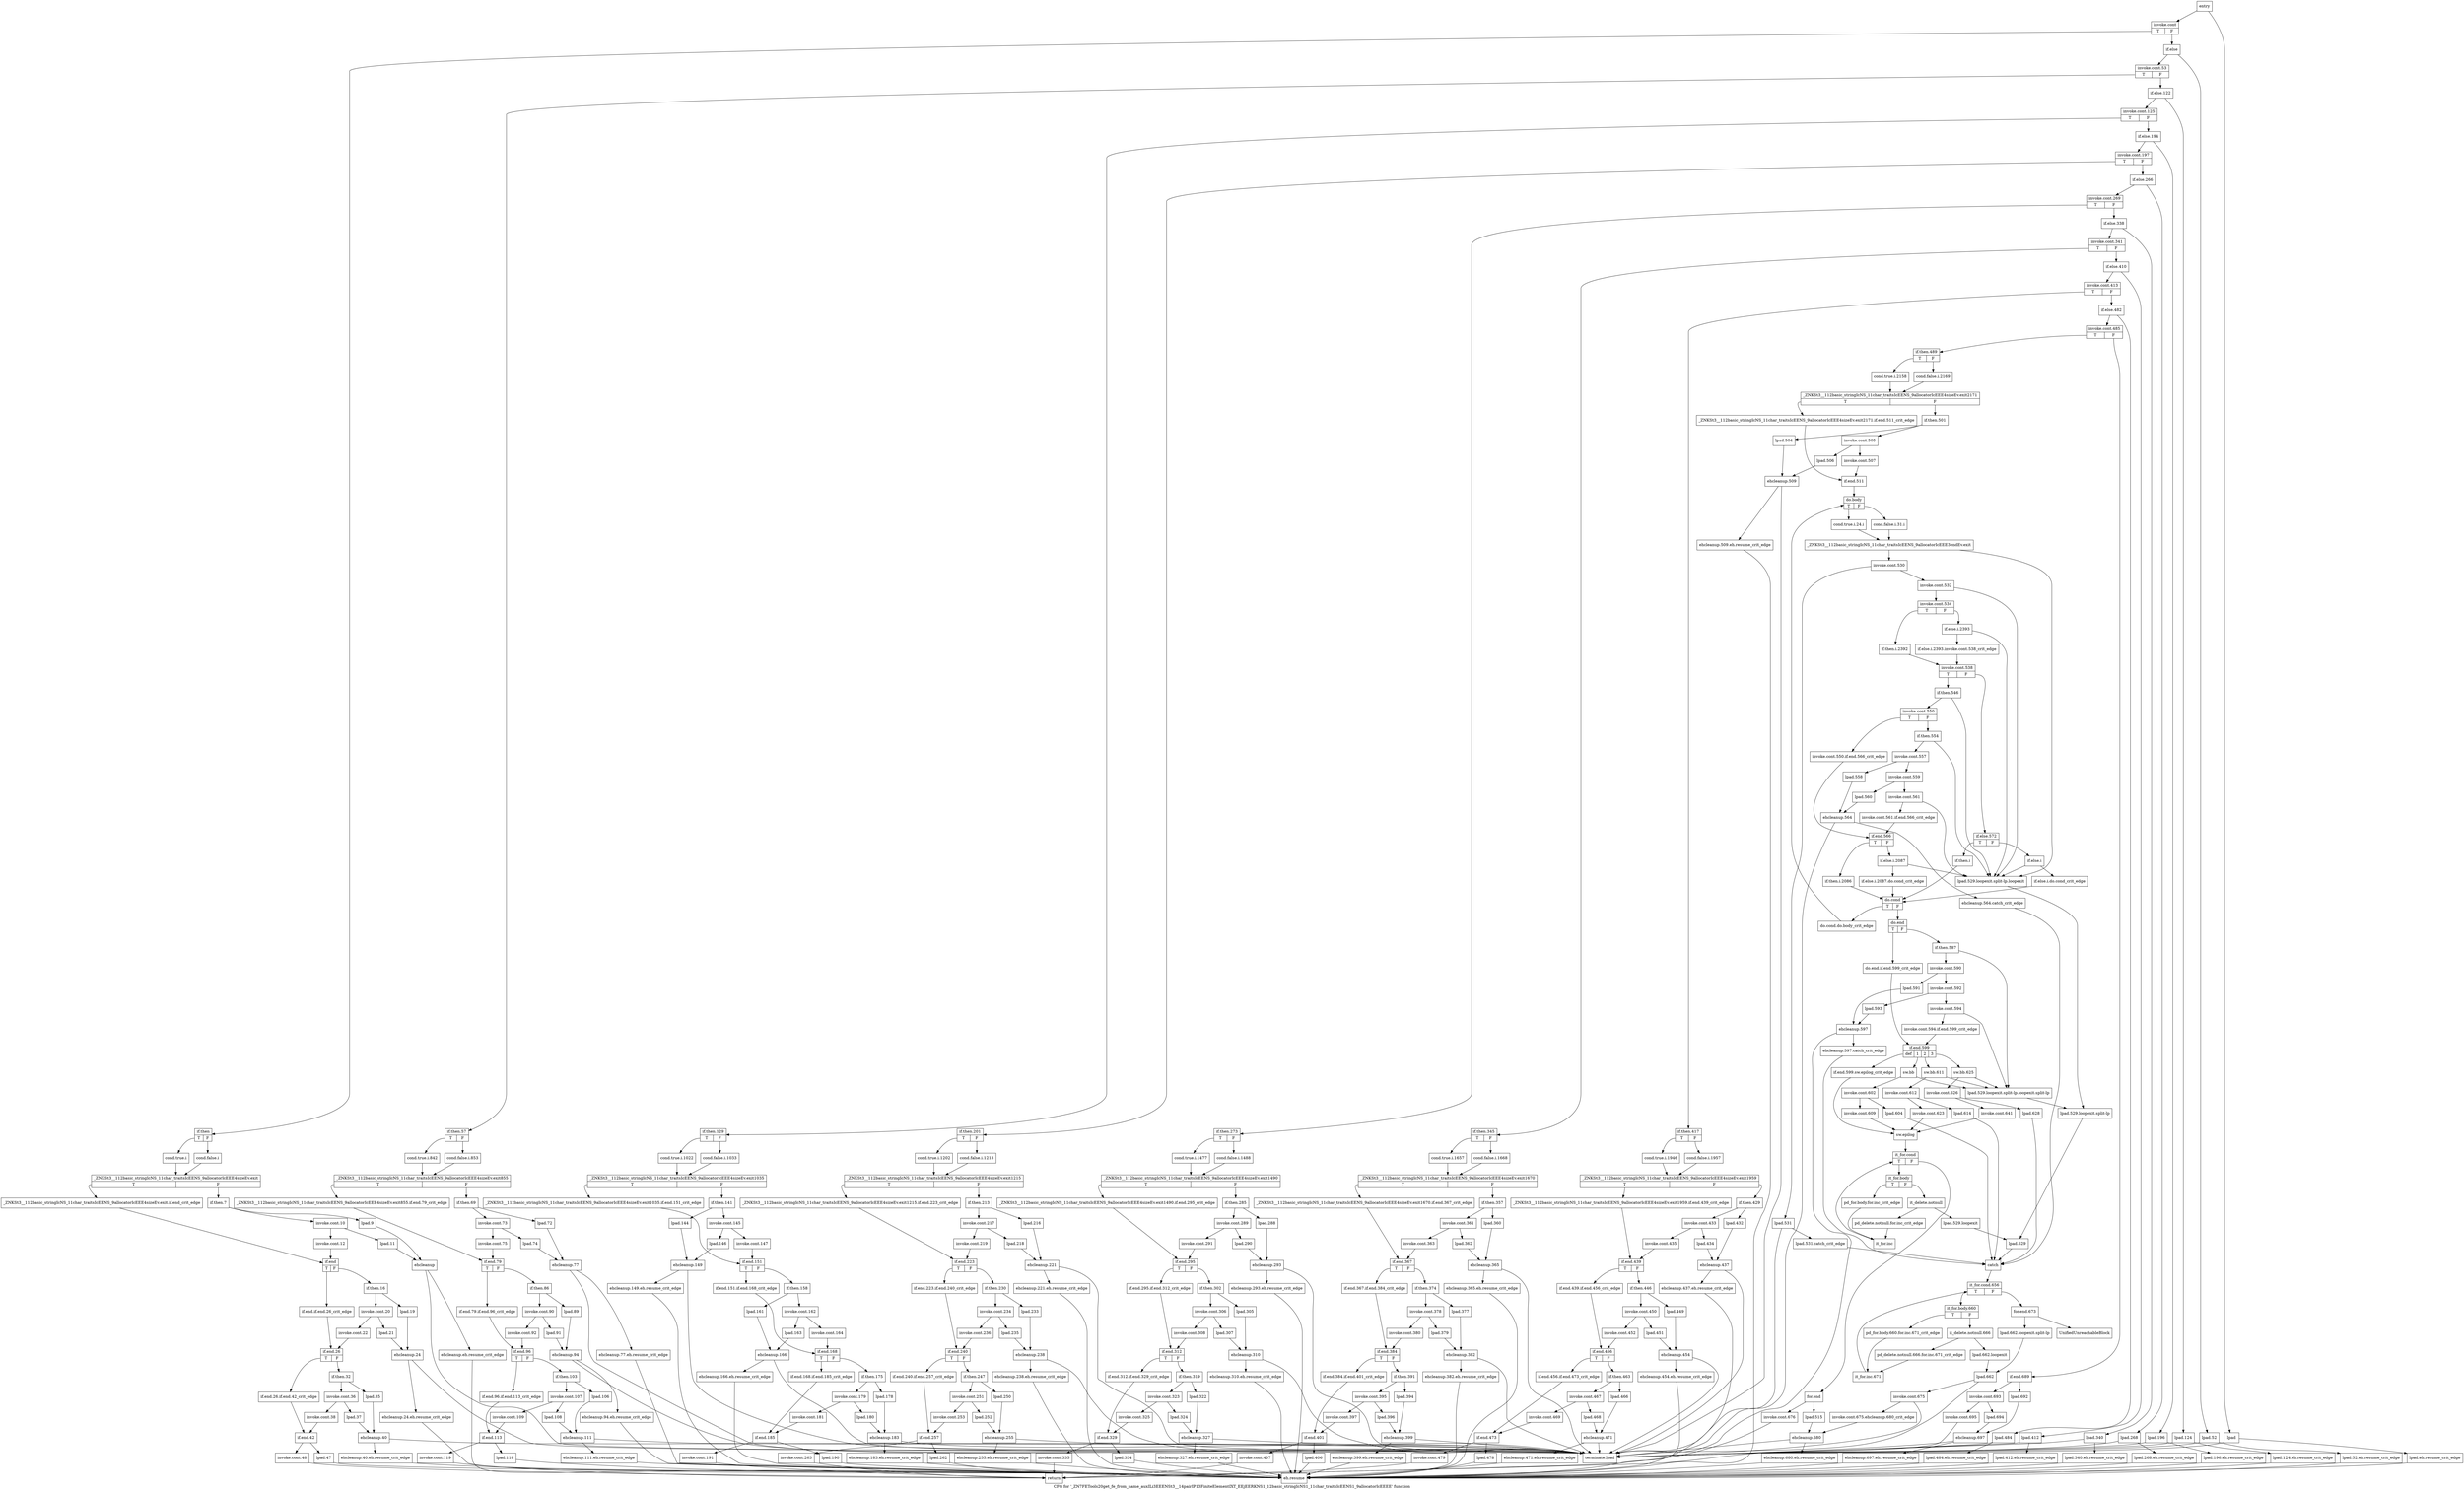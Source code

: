 digraph "CFG for '_ZN7FETools20get_fe_from_name_auxILi3EEENSt3__14pairIP13FiniteElementIXT_EEjEERKNS1_12basic_stringIcNS1_11char_traitsIcEENS1_9allocatorIcEEEE' function" {
	label="CFG for '_ZN7FETools20get_fe_from_name_auxILi3EEENSt3__14pairIP13FiniteElementIXT_EEjEERKNS1_12basic_stringIcNS1_11char_traitsIcEENS1_9allocatorIcEEEE' function";

	Node0x53047b0 [shape=record,label="{entry}"];
	Node0x53047b0 -> Node0x5304800;
	Node0x53047b0 -> Node0x530fc20;
	Node0x5304800 [shape=record,label="{invoke.cont|{<s0>T|<s1>F}}"];
	Node0x5304800:s0 -> Node0x5304850;
	Node0x5304800:s1 -> Node0x5310490;
	Node0x5304850 [shape=record,label="{if.then|{<s0>T|<s1>F}}"];
	Node0x5304850:s0 -> Node0x53048a0;
	Node0x5304850:s1 -> Node0x53048f0;
	Node0x53048a0 [shape=record,label="{cond.true.i}"];
	Node0x53048a0 -> Node0x5304940;
	Node0x53048f0 [shape=record,label="{cond.false.i}"];
	Node0x53048f0 -> Node0x5304940;
	Node0x5304940 [shape=record,label="{_ZNKSt3__112basic_stringIcNS_11char_traitsIcEENS_9allocatorIcEEE4sizeEv.exit|{<s0>T|<s1>F}}"];
	Node0x5304940:s0 -> Node0x530fae0;
	Node0x5304940:s1 -> Node0x530fb30;
	Node0x530fae0 [shape=record,label="{_ZNKSt3__112basic_stringIcNS_11char_traitsIcEENS_9allocatorIcEEE4sizeEv.exit.if.end_crit_edge}"];
	Node0x530fae0 -> Node0x530fe00;
	Node0x530fb30 [shape=record,label="{if.then.7}"];
	Node0x530fb30 -> Node0x530fb80;
	Node0x530fb30 -> Node0x530fcc0;
	Node0x530fb80 [shape=record,label="{invoke.cont.10}"];
	Node0x530fb80 -> Node0x530fbd0;
	Node0x530fb80 -> Node0x530fd10;
	Node0x530fbd0 [shape=record,label="{invoke.cont.12}"];
	Node0x530fbd0 -> Node0x530fe00;
	Node0x530fc20 [shape=record,label="{lpad}"];
	Node0x530fc20 -> Node0x530fc70;
	Node0x530fc20 -> Node0x5316e30;
	Node0x530fc70 [shape=record,label="{lpad.eh.resume_crit_edge}"];
	Node0x530fc70 -> Node0x5316de0;
	Node0x530fcc0 [shape=record,label="{lpad.9}"];
	Node0x530fcc0 -> Node0x530fd60;
	Node0x530fd10 [shape=record,label="{lpad.11}"];
	Node0x530fd10 -> Node0x530fd60;
	Node0x530fd60 [shape=record,label="{ehcleanup}"];
	Node0x530fd60 -> Node0x530fdb0;
	Node0x530fd60 -> Node0x5316e30;
	Node0x530fdb0 [shape=record,label="{ehcleanup.eh.resume_crit_edge}"];
	Node0x530fdb0 -> Node0x5316de0;
	Node0x530fe00 [shape=record,label="{if.end|{<s0>T|<s1>F}}"];
	Node0x530fe00:s0 -> Node0x530fe50;
	Node0x530fe00:s1 -> Node0x530fea0;
	Node0x530fe50 [shape=record,label="{if.end.if.end.26_crit_edge}"];
	Node0x530fe50 -> Node0x53100d0;
	Node0x530fea0 [shape=record,label="{if.then.16}"];
	Node0x530fea0 -> Node0x530fef0;
	Node0x530fea0 -> Node0x530ff90;
	Node0x530fef0 [shape=record,label="{invoke.cont.20}"];
	Node0x530fef0 -> Node0x530ff40;
	Node0x530fef0 -> Node0x530ffe0;
	Node0x530ff40 [shape=record,label="{invoke.cont.22}"];
	Node0x530ff40 -> Node0x53100d0;
	Node0x530ff90 [shape=record,label="{lpad.19}"];
	Node0x530ff90 -> Node0x5310030;
	Node0x530ffe0 [shape=record,label="{lpad.21}"];
	Node0x530ffe0 -> Node0x5310030;
	Node0x5310030 [shape=record,label="{ehcleanup.24}"];
	Node0x5310030 -> Node0x5310080;
	Node0x5310030 -> Node0x5316e30;
	Node0x5310080 [shape=record,label="{ehcleanup.24.eh.resume_crit_edge}"];
	Node0x5310080 -> Node0x5316de0;
	Node0x53100d0 [shape=record,label="{if.end.26|{<s0>T|<s1>F}}"];
	Node0x53100d0:s0 -> Node0x5310120;
	Node0x53100d0:s1 -> Node0x5310170;
	Node0x5310120 [shape=record,label="{if.end.26.if.end.42_crit_edge}"];
	Node0x5310120 -> Node0x53103a0;
	Node0x5310170 [shape=record,label="{if.then.32}"];
	Node0x5310170 -> Node0x53101c0;
	Node0x5310170 -> Node0x5310260;
	Node0x53101c0 [shape=record,label="{invoke.cont.36}"];
	Node0x53101c0 -> Node0x5310210;
	Node0x53101c0 -> Node0x53102b0;
	Node0x5310210 [shape=record,label="{invoke.cont.38}"];
	Node0x5310210 -> Node0x53103a0;
	Node0x5310260 [shape=record,label="{lpad.35}"];
	Node0x5310260 -> Node0x5310300;
	Node0x53102b0 [shape=record,label="{lpad.37}"];
	Node0x53102b0 -> Node0x5310300;
	Node0x5310300 [shape=record,label="{ehcleanup.40}"];
	Node0x5310300 -> Node0x5310350;
	Node0x5310300 -> Node0x5316e30;
	Node0x5310350 [shape=record,label="{ehcleanup.40.eh.resume_crit_edge}"];
	Node0x5310350 -> Node0x5316de0;
	Node0x53103a0 [shape=record,label="{if.end.42}"];
	Node0x53103a0 -> Node0x53103f0;
	Node0x53103a0 -> Node0x5310440;
	Node0x53103f0 [shape=record,label="{invoke.cont.48}"];
	Node0x53103f0 -> Node0x5316d90;
	Node0x5310440 [shape=record,label="{lpad.47}"];
	Node0x5310440 -> Node0x5316de0;
	Node0x5310490 [shape=record,label="{if.else}"];
	Node0x5310490 -> Node0x53104e0;
	Node0x5310490 -> Node0x53107b0;
	Node0x53104e0 [shape=record,label="{invoke.cont.53|{<s0>T|<s1>F}}"];
	Node0x53104e0:s0 -> Node0x5310530;
	Node0x53104e0:s1 -> Node0x5311020;
	Node0x5310530 [shape=record,label="{if.then.57|{<s0>T|<s1>F}}"];
	Node0x5310530:s0 -> Node0x5310580;
	Node0x5310530:s1 -> Node0x53105d0;
	Node0x5310580 [shape=record,label="{cond.true.i.842}"];
	Node0x5310580 -> Node0x5310620;
	Node0x53105d0 [shape=record,label="{cond.false.i.853}"];
	Node0x53105d0 -> Node0x5310620;
	Node0x5310620 [shape=record,label="{_ZNKSt3__112basic_stringIcNS_11char_traitsIcEENS_9allocatorIcEEE4sizeEv.exit855|{<s0>T|<s1>F}}"];
	Node0x5310620:s0 -> Node0x5310670;
	Node0x5310620:s1 -> Node0x53106c0;
	Node0x5310670 [shape=record,label="{_ZNKSt3__112basic_stringIcNS_11char_traitsIcEENS_9allocatorIcEEE4sizeEv.exit855.if.end.79_crit_edge}"];
	Node0x5310670 -> Node0x5310990;
	Node0x53106c0 [shape=record,label="{if.then.69}"];
	Node0x53106c0 -> Node0x5310710;
	Node0x53106c0 -> Node0x5310850;
	Node0x5310710 [shape=record,label="{invoke.cont.73}"];
	Node0x5310710 -> Node0x5310760;
	Node0x5310710 -> Node0x53108a0;
	Node0x5310760 [shape=record,label="{invoke.cont.75}"];
	Node0x5310760 -> Node0x5310990;
	Node0x53107b0 [shape=record,label="{lpad.52}"];
	Node0x53107b0 -> Node0x5310800;
	Node0x53107b0 -> Node0x5316e30;
	Node0x5310800 [shape=record,label="{lpad.52.eh.resume_crit_edge}"];
	Node0x5310800 -> Node0x5316de0;
	Node0x5310850 [shape=record,label="{lpad.72}"];
	Node0x5310850 -> Node0x53108f0;
	Node0x53108a0 [shape=record,label="{lpad.74}"];
	Node0x53108a0 -> Node0x53108f0;
	Node0x53108f0 [shape=record,label="{ehcleanup.77}"];
	Node0x53108f0 -> Node0x5310940;
	Node0x53108f0 -> Node0x5316e30;
	Node0x5310940 [shape=record,label="{ehcleanup.77.eh.resume_crit_edge}"];
	Node0x5310940 -> Node0x5316de0;
	Node0x5310990 [shape=record,label="{if.end.79|{<s0>T|<s1>F}}"];
	Node0x5310990:s0 -> Node0x53109e0;
	Node0x5310990:s1 -> Node0x5310a30;
	Node0x53109e0 [shape=record,label="{if.end.79.if.end.96_crit_edge}"];
	Node0x53109e0 -> Node0x5310c60;
	Node0x5310a30 [shape=record,label="{if.then.86}"];
	Node0x5310a30 -> Node0x5310a80;
	Node0x5310a30 -> Node0x5310b20;
	Node0x5310a80 [shape=record,label="{invoke.cont.90}"];
	Node0x5310a80 -> Node0x5310ad0;
	Node0x5310a80 -> Node0x5310b70;
	Node0x5310ad0 [shape=record,label="{invoke.cont.92}"];
	Node0x5310ad0 -> Node0x5310c60;
	Node0x5310b20 [shape=record,label="{lpad.89}"];
	Node0x5310b20 -> Node0x5310bc0;
	Node0x5310b70 [shape=record,label="{lpad.91}"];
	Node0x5310b70 -> Node0x5310bc0;
	Node0x5310bc0 [shape=record,label="{ehcleanup.94}"];
	Node0x5310bc0 -> Node0x5310c10;
	Node0x5310bc0 -> Node0x5316e30;
	Node0x5310c10 [shape=record,label="{ehcleanup.94.eh.resume_crit_edge}"];
	Node0x5310c10 -> Node0x5316de0;
	Node0x5310c60 [shape=record,label="{if.end.96|{<s0>T|<s1>F}}"];
	Node0x5310c60:s0 -> Node0x5310cb0;
	Node0x5310c60:s1 -> Node0x5310d00;
	Node0x5310cb0 [shape=record,label="{if.end.96.if.end.113_crit_edge}"];
	Node0x5310cb0 -> Node0x5310f30;
	Node0x5310d00 [shape=record,label="{if.then.103}"];
	Node0x5310d00 -> Node0x5310d50;
	Node0x5310d00 -> Node0x5310df0;
	Node0x5310d50 [shape=record,label="{invoke.cont.107}"];
	Node0x5310d50 -> Node0x5310da0;
	Node0x5310d50 -> Node0x5310e40;
	Node0x5310da0 [shape=record,label="{invoke.cont.109}"];
	Node0x5310da0 -> Node0x5310f30;
	Node0x5310df0 [shape=record,label="{lpad.106}"];
	Node0x5310df0 -> Node0x5310e90;
	Node0x5310e40 [shape=record,label="{lpad.108}"];
	Node0x5310e40 -> Node0x5310e90;
	Node0x5310e90 [shape=record,label="{ehcleanup.111}"];
	Node0x5310e90 -> Node0x5310ee0;
	Node0x5310e90 -> Node0x5316e30;
	Node0x5310ee0 [shape=record,label="{ehcleanup.111.eh.resume_crit_edge}"];
	Node0x5310ee0 -> Node0x5316de0;
	Node0x5310f30 [shape=record,label="{if.end.113}"];
	Node0x5310f30 -> Node0x5310f80;
	Node0x5310f30 -> Node0x5310fd0;
	Node0x5310f80 [shape=record,label="{invoke.cont.119}"];
	Node0x5310f80 -> Node0x5316d90;
	Node0x5310fd0 [shape=record,label="{lpad.118}"];
	Node0x5310fd0 -> Node0x5316de0;
	Node0x5311020 [shape=record,label="{if.else.122}"];
	Node0x5311020 -> Node0x5311070;
	Node0x5311020 -> Node0x5311340;
	Node0x5311070 [shape=record,label="{invoke.cont.125|{<s0>T|<s1>F}}"];
	Node0x5311070:s0 -> Node0x53110c0;
	Node0x5311070:s1 -> Node0x5311bb0;
	Node0x53110c0 [shape=record,label="{if.then.129|{<s0>T|<s1>F}}"];
	Node0x53110c0:s0 -> Node0x5311110;
	Node0x53110c0:s1 -> Node0x5311160;
	Node0x5311110 [shape=record,label="{cond.true.i.1022}"];
	Node0x5311110 -> Node0x53111b0;
	Node0x5311160 [shape=record,label="{cond.false.i.1033}"];
	Node0x5311160 -> Node0x53111b0;
	Node0x53111b0 [shape=record,label="{_ZNKSt3__112basic_stringIcNS_11char_traitsIcEENS_9allocatorIcEEE4sizeEv.exit1035|{<s0>T|<s1>F}}"];
	Node0x53111b0:s0 -> Node0x5311200;
	Node0x53111b0:s1 -> Node0x5311250;
	Node0x5311200 [shape=record,label="{_ZNKSt3__112basic_stringIcNS_11char_traitsIcEENS_9allocatorIcEEE4sizeEv.exit1035.if.end.151_crit_edge}"];
	Node0x5311200 -> Node0x5311520;
	Node0x5311250 [shape=record,label="{if.then.141}"];
	Node0x5311250 -> Node0x53112a0;
	Node0x5311250 -> Node0x53113e0;
	Node0x53112a0 [shape=record,label="{invoke.cont.145}"];
	Node0x53112a0 -> Node0x53112f0;
	Node0x53112a0 -> Node0x5311430;
	Node0x53112f0 [shape=record,label="{invoke.cont.147}"];
	Node0x53112f0 -> Node0x5311520;
	Node0x5311340 [shape=record,label="{lpad.124}"];
	Node0x5311340 -> Node0x5311390;
	Node0x5311340 -> Node0x5316e30;
	Node0x5311390 [shape=record,label="{lpad.124.eh.resume_crit_edge}"];
	Node0x5311390 -> Node0x5316de0;
	Node0x53113e0 [shape=record,label="{lpad.144}"];
	Node0x53113e0 -> Node0x5311480;
	Node0x5311430 [shape=record,label="{lpad.146}"];
	Node0x5311430 -> Node0x5311480;
	Node0x5311480 [shape=record,label="{ehcleanup.149}"];
	Node0x5311480 -> Node0x53114d0;
	Node0x5311480 -> Node0x5316e30;
	Node0x53114d0 [shape=record,label="{ehcleanup.149.eh.resume_crit_edge}"];
	Node0x53114d0 -> Node0x5316de0;
	Node0x5311520 [shape=record,label="{if.end.151|{<s0>T|<s1>F}}"];
	Node0x5311520:s0 -> Node0x5311570;
	Node0x5311520:s1 -> Node0x53115c0;
	Node0x5311570 [shape=record,label="{if.end.151.if.end.168_crit_edge}"];
	Node0x5311570 -> Node0x53117f0;
	Node0x53115c0 [shape=record,label="{if.then.158}"];
	Node0x53115c0 -> Node0x5311610;
	Node0x53115c0 -> Node0x53116b0;
	Node0x5311610 [shape=record,label="{invoke.cont.162}"];
	Node0x5311610 -> Node0x5311660;
	Node0x5311610 -> Node0x5311700;
	Node0x5311660 [shape=record,label="{invoke.cont.164}"];
	Node0x5311660 -> Node0x53117f0;
	Node0x53116b0 [shape=record,label="{lpad.161}"];
	Node0x53116b0 -> Node0x5311750;
	Node0x5311700 [shape=record,label="{lpad.163}"];
	Node0x5311700 -> Node0x5311750;
	Node0x5311750 [shape=record,label="{ehcleanup.166}"];
	Node0x5311750 -> Node0x53117a0;
	Node0x5311750 -> Node0x5316e30;
	Node0x53117a0 [shape=record,label="{ehcleanup.166.eh.resume_crit_edge}"];
	Node0x53117a0 -> Node0x5316de0;
	Node0x53117f0 [shape=record,label="{if.end.168|{<s0>T|<s1>F}}"];
	Node0x53117f0:s0 -> Node0x5311840;
	Node0x53117f0:s1 -> Node0x5311890;
	Node0x5311840 [shape=record,label="{if.end.168.if.end.185_crit_edge}"];
	Node0x5311840 -> Node0x5311ac0;
	Node0x5311890 [shape=record,label="{if.then.175}"];
	Node0x5311890 -> Node0x53118e0;
	Node0x5311890 -> Node0x5311980;
	Node0x53118e0 [shape=record,label="{invoke.cont.179}"];
	Node0x53118e0 -> Node0x5311930;
	Node0x53118e0 -> Node0x53119d0;
	Node0x5311930 [shape=record,label="{invoke.cont.181}"];
	Node0x5311930 -> Node0x5311ac0;
	Node0x5311980 [shape=record,label="{lpad.178}"];
	Node0x5311980 -> Node0x5311a20;
	Node0x53119d0 [shape=record,label="{lpad.180}"];
	Node0x53119d0 -> Node0x5311a20;
	Node0x5311a20 [shape=record,label="{ehcleanup.183}"];
	Node0x5311a20 -> Node0x5311a70;
	Node0x5311a20 -> Node0x5316e30;
	Node0x5311a70 [shape=record,label="{ehcleanup.183.eh.resume_crit_edge}"];
	Node0x5311a70 -> Node0x5316de0;
	Node0x5311ac0 [shape=record,label="{if.end.185}"];
	Node0x5311ac0 -> Node0x5311b10;
	Node0x5311ac0 -> Node0x5311b60;
	Node0x5311b10 [shape=record,label="{invoke.cont.191}"];
	Node0x5311b10 -> Node0x5316d90;
	Node0x5311b60 [shape=record,label="{lpad.190}"];
	Node0x5311b60 -> Node0x5316de0;
	Node0x5311bb0 [shape=record,label="{if.else.194}"];
	Node0x5311bb0 -> Node0x5311c00;
	Node0x5311bb0 -> Node0x5311ed0;
	Node0x5311c00 [shape=record,label="{invoke.cont.197|{<s0>T|<s1>F}}"];
	Node0x5311c00:s0 -> Node0x5311c50;
	Node0x5311c00:s1 -> Node0x5312740;
	Node0x5311c50 [shape=record,label="{if.then.201|{<s0>T|<s1>F}}"];
	Node0x5311c50:s0 -> Node0x5311ca0;
	Node0x5311c50:s1 -> Node0x5311cf0;
	Node0x5311ca0 [shape=record,label="{cond.true.i.1202}"];
	Node0x5311ca0 -> Node0x5311d40;
	Node0x5311cf0 [shape=record,label="{cond.false.i.1213}"];
	Node0x5311cf0 -> Node0x5311d40;
	Node0x5311d40 [shape=record,label="{_ZNKSt3__112basic_stringIcNS_11char_traitsIcEENS_9allocatorIcEEE4sizeEv.exit1215|{<s0>T|<s1>F}}"];
	Node0x5311d40:s0 -> Node0x5311d90;
	Node0x5311d40:s1 -> Node0x5311de0;
	Node0x5311d90 [shape=record,label="{_ZNKSt3__112basic_stringIcNS_11char_traitsIcEENS_9allocatorIcEEE4sizeEv.exit1215.if.end.223_crit_edge}"];
	Node0x5311d90 -> Node0x53120b0;
	Node0x5311de0 [shape=record,label="{if.then.213}"];
	Node0x5311de0 -> Node0x5311e30;
	Node0x5311de0 -> Node0x5311f70;
	Node0x5311e30 [shape=record,label="{invoke.cont.217}"];
	Node0x5311e30 -> Node0x5311e80;
	Node0x5311e30 -> Node0x5311fc0;
	Node0x5311e80 [shape=record,label="{invoke.cont.219}"];
	Node0x5311e80 -> Node0x53120b0;
	Node0x5311ed0 [shape=record,label="{lpad.196}"];
	Node0x5311ed0 -> Node0x5311f20;
	Node0x5311ed0 -> Node0x5316e30;
	Node0x5311f20 [shape=record,label="{lpad.196.eh.resume_crit_edge}"];
	Node0x5311f20 -> Node0x5316de0;
	Node0x5311f70 [shape=record,label="{lpad.216}"];
	Node0x5311f70 -> Node0x5312010;
	Node0x5311fc0 [shape=record,label="{lpad.218}"];
	Node0x5311fc0 -> Node0x5312010;
	Node0x5312010 [shape=record,label="{ehcleanup.221}"];
	Node0x5312010 -> Node0x5312060;
	Node0x5312010 -> Node0x5316e30;
	Node0x5312060 [shape=record,label="{ehcleanup.221.eh.resume_crit_edge}"];
	Node0x5312060 -> Node0x5316de0;
	Node0x53120b0 [shape=record,label="{if.end.223|{<s0>T|<s1>F}}"];
	Node0x53120b0:s0 -> Node0x5312100;
	Node0x53120b0:s1 -> Node0x5312150;
	Node0x5312100 [shape=record,label="{if.end.223.if.end.240_crit_edge}"];
	Node0x5312100 -> Node0x5312380;
	Node0x5312150 [shape=record,label="{if.then.230}"];
	Node0x5312150 -> Node0x53121a0;
	Node0x5312150 -> Node0x5312240;
	Node0x53121a0 [shape=record,label="{invoke.cont.234}"];
	Node0x53121a0 -> Node0x53121f0;
	Node0x53121a0 -> Node0x5312290;
	Node0x53121f0 [shape=record,label="{invoke.cont.236}"];
	Node0x53121f0 -> Node0x5312380;
	Node0x5312240 [shape=record,label="{lpad.233}"];
	Node0x5312240 -> Node0x53122e0;
	Node0x5312290 [shape=record,label="{lpad.235}"];
	Node0x5312290 -> Node0x53122e0;
	Node0x53122e0 [shape=record,label="{ehcleanup.238}"];
	Node0x53122e0 -> Node0x5312330;
	Node0x53122e0 -> Node0x5316e30;
	Node0x5312330 [shape=record,label="{ehcleanup.238.eh.resume_crit_edge}"];
	Node0x5312330 -> Node0x5316de0;
	Node0x5312380 [shape=record,label="{if.end.240|{<s0>T|<s1>F}}"];
	Node0x5312380:s0 -> Node0x53123d0;
	Node0x5312380:s1 -> Node0x5312420;
	Node0x53123d0 [shape=record,label="{if.end.240.if.end.257_crit_edge}"];
	Node0x53123d0 -> Node0x5312650;
	Node0x5312420 [shape=record,label="{if.then.247}"];
	Node0x5312420 -> Node0x5312470;
	Node0x5312420 -> Node0x5312510;
	Node0x5312470 [shape=record,label="{invoke.cont.251}"];
	Node0x5312470 -> Node0x53124c0;
	Node0x5312470 -> Node0x5312560;
	Node0x53124c0 [shape=record,label="{invoke.cont.253}"];
	Node0x53124c0 -> Node0x5312650;
	Node0x5312510 [shape=record,label="{lpad.250}"];
	Node0x5312510 -> Node0x53125b0;
	Node0x5312560 [shape=record,label="{lpad.252}"];
	Node0x5312560 -> Node0x53125b0;
	Node0x53125b0 [shape=record,label="{ehcleanup.255}"];
	Node0x53125b0 -> Node0x5312600;
	Node0x53125b0 -> Node0x5316e30;
	Node0x5312600 [shape=record,label="{ehcleanup.255.eh.resume_crit_edge}"];
	Node0x5312600 -> Node0x5316de0;
	Node0x5312650 [shape=record,label="{if.end.257}"];
	Node0x5312650 -> Node0x53126a0;
	Node0x5312650 -> Node0x53126f0;
	Node0x53126a0 [shape=record,label="{invoke.cont.263}"];
	Node0x53126a0 -> Node0x5316d90;
	Node0x53126f0 [shape=record,label="{lpad.262}"];
	Node0x53126f0 -> Node0x5316de0;
	Node0x5312740 [shape=record,label="{if.else.266}"];
	Node0x5312740 -> Node0x5312790;
	Node0x5312740 -> Node0x5312a60;
	Node0x5312790 [shape=record,label="{invoke.cont.269|{<s0>T|<s1>F}}"];
	Node0x5312790:s0 -> Node0x53127e0;
	Node0x5312790:s1 -> Node0x53132d0;
	Node0x53127e0 [shape=record,label="{if.then.273|{<s0>T|<s1>F}}"];
	Node0x53127e0:s0 -> Node0x5312830;
	Node0x53127e0:s1 -> Node0x5312880;
	Node0x5312830 [shape=record,label="{cond.true.i.1477}"];
	Node0x5312830 -> Node0x53128d0;
	Node0x5312880 [shape=record,label="{cond.false.i.1488}"];
	Node0x5312880 -> Node0x53128d0;
	Node0x53128d0 [shape=record,label="{_ZNKSt3__112basic_stringIcNS_11char_traitsIcEENS_9allocatorIcEEE4sizeEv.exit1490|{<s0>T|<s1>F}}"];
	Node0x53128d0:s0 -> Node0x5312920;
	Node0x53128d0:s1 -> Node0x5312970;
	Node0x5312920 [shape=record,label="{_ZNKSt3__112basic_stringIcNS_11char_traitsIcEENS_9allocatorIcEEE4sizeEv.exit1490.if.end.295_crit_edge}"];
	Node0x5312920 -> Node0x5312c40;
	Node0x5312970 [shape=record,label="{if.then.285}"];
	Node0x5312970 -> Node0x53129c0;
	Node0x5312970 -> Node0x5312b00;
	Node0x53129c0 [shape=record,label="{invoke.cont.289}"];
	Node0x53129c0 -> Node0x5312a10;
	Node0x53129c0 -> Node0x5312b50;
	Node0x5312a10 [shape=record,label="{invoke.cont.291}"];
	Node0x5312a10 -> Node0x5312c40;
	Node0x5312a60 [shape=record,label="{lpad.268}"];
	Node0x5312a60 -> Node0x5312ab0;
	Node0x5312a60 -> Node0x5316e30;
	Node0x5312ab0 [shape=record,label="{lpad.268.eh.resume_crit_edge}"];
	Node0x5312ab0 -> Node0x5316de0;
	Node0x5312b00 [shape=record,label="{lpad.288}"];
	Node0x5312b00 -> Node0x5312ba0;
	Node0x5312b50 [shape=record,label="{lpad.290}"];
	Node0x5312b50 -> Node0x5312ba0;
	Node0x5312ba0 [shape=record,label="{ehcleanup.293}"];
	Node0x5312ba0 -> Node0x5312bf0;
	Node0x5312ba0 -> Node0x5316e30;
	Node0x5312bf0 [shape=record,label="{ehcleanup.293.eh.resume_crit_edge}"];
	Node0x5312bf0 -> Node0x5316de0;
	Node0x5312c40 [shape=record,label="{if.end.295|{<s0>T|<s1>F}}"];
	Node0x5312c40:s0 -> Node0x5312c90;
	Node0x5312c40:s1 -> Node0x5312ce0;
	Node0x5312c90 [shape=record,label="{if.end.295.if.end.312_crit_edge}"];
	Node0x5312c90 -> Node0x5312f10;
	Node0x5312ce0 [shape=record,label="{if.then.302}"];
	Node0x5312ce0 -> Node0x5312d30;
	Node0x5312ce0 -> Node0x5312dd0;
	Node0x5312d30 [shape=record,label="{invoke.cont.306}"];
	Node0x5312d30 -> Node0x5312d80;
	Node0x5312d30 -> Node0x5312e20;
	Node0x5312d80 [shape=record,label="{invoke.cont.308}"];
	Node0x5312d80 -> Node0x5312f10;
	Node0x5312dd0 [shape=record,label="{lpad.305}"];
	Node0x5312dd0 -> Node0x5312e70;
	Node0x5312e20 [shape=record,label="{lpad.307}"];
	Node0x5312e20 -> Node0x5312e70;
	Node0x5312e70 [shape=record,label="{ehcleanup.310}"];
	Node0x5312e70 -> Node0x5312ec0;
	Node0x5312e70 -> Node0x5316e30;
	Node0x5312ec0 [shape=record,label="{ehcleanup.310.eh.resume_crit_edge}"];
	Node0x5312ec0 -> Node0x5316de0;
	Node0x5312f10 [shape=record,label="{if.end.312|{<s0>T|<s1>F}}"];
	Node0x5312f10:s0 -> Node0x5312f60;
	Node0x5312f10:s1 -> Node0x5312fb0;
	Node0x5312f60 [shape=record,label="{if.end.312.if.end.329_crit_edge}"];
	Node0x5312f60 -> Node0x53131e0;
	Node0x5312fb0 [shape=record,label="{if.then.319}"];
	Node0x5312fb0 -> Node0x5313000;
	Node0x5312fb0 -> Node0x53130a0;
	Node0x5313000 [shape=record,label="{invoke.cont.323}"];
	Node0x5313000 -> Node0x5313050;
	Node0x5313000 -> Node0x53130f0;
	Node0x5313050 [shape=record,label="{invoke.cont.325}"];
	Node0x5313050 -> Node0x53131e0;
	Node0x53130a0 [shape=record,label="{lpad.322}"];
	Node0x53130a0 -> Node0x5313140;
	Node0x53130f0 [shape=record,label="{lpad.324}"];
	Node0x53130f0 -> Node0x5313140;
	Node0x5313140 [shape=record,label="{ehcleanup.327}"];
	Node0x5313140 -> Node0x5313190;
	Node0x5313140 -> Node0x5316e30;
	Node0x5313190 [shape=record,label="{ehcleanup.327.eh.resume_crit_edge}"];
	Node0x5313190 -> Node0x5316de0;
	Node0x53131e0 [shape=record,label="{if.end.329}"];
	Node0x53131e0 -> Node0x5313230;
	Node0x53131e0 -> Node0x5313280;
	Node0x5313230 [shape=record,label="{invoke.cont.335}"];
	Node0x5313230 -> Node0x5316d90;
	Node0x5313280 [shape=record,label="{lpad.334}"];
	Node0x5313280 -> Node0x5316de0;
	Node0x53132d0 [shape=record,label="{if.else.338}"];
	Node0x53132d0 -> Node0x5313320;
	Node0x53132d0 -> Node0x53135f0;
	Node0x5313320 [shape=record,label="{invoke.cont.341|{<s0>T|<s1>F}}"];
	Node0x5313320:s0 -> Node0x5313370;
	Node0x5313320:s1 -> Node0x5313e60;
	Node0x5313370 [shape=record,label="{if.then.345|{<s0>T|<s1>F}}"];
	Node0x5313370:s0 -> Node0x53133c0;
	Node0x5313370:s1 -> Node0x5313410;
	Node0x53133c0 [shape=record,label="{cond.true.i.1657}"];
	Node0x53133c0 -> Node0x5313460;
	Node0x5313410 [shape=record,label="{cond.false.i.1668}"];
	Node0x5313410 -> Node0x5313460;
	Node0x5313460 [shape=record,label="{_ZNKSt3__112basic_stringIcNS_11char_traitsIcEENS_9allocatorIcEEE4sizeEv.exit1670|{<s0>T|<s1>F}}"];
	Node0x5313460:s0 -> Node0x53134b0;
	Node0x5313460:s1 -> Node0x5313500;
	Node0x53134b0 [shape=record,label="{_ZNKSt3__112basic_stringIcNS_11char_traitsIcEENS_9allocatorIcEEE4sizeEv.exit1670.if.end.367_crit_edge}"];
	Node0x53134b0 -> Node0x53137d0;
	Node0x5313500 [shape=record,label="{if.then.357}"];
	Node0x5313500 -> Node0x5313550;
	Node0x5313500 -> Node0x5313690;
	Node0x5313550 [shape=record,label="{invoke.cont.361}"];
	Node0x5313550 -> Node0x53135a0;
	Node0x5313550 -> Node0x53136e0;
	Node0x53135a0 [shape=record,label="{invoke.cont.363}"];
	Node0x53135a0 -> Node0x53137d0;
	Node0x53135f0 [shape=record,label="{lpad.340}"];
	Node0x53135f0 -> Node0x5313640;
	Node0x53135f0 -> Node0x5316e30;
	Node0x5313640 [shape=record,label="{lpad.340.eh.resume_crit_edge}"];
	Node0x5313640 -> Node0x5316de0;
	Node0x5313690 [shape=record,label="{lpad.360}"];
	Node0x5313690 -> Node0x5313730;
	Node0x53136e0 [shape=record,label="{lpad.362}"];
	Node0x53136e0 -> Node0x5313730;
	Node0x5313730 [shape=record,label="{ehcleanup.365}"];
	Node0x5313730 -> Node0x5313780;
	Node0x5313730 -> Node0x5316e30;
	Node0x5313780 [shape=record,label="{ehcleanup.365.eh.resume_crit_edge}"];
	Node0x5313780 -> Node0x5316de0;
	Node0x53137d0 [shape=record,label="{if.end.367|{<s0>T|<s1>F}}"];
	Node0x53137d0:s0 -> Node0x5313820;
	Node0x53137d0:s1 -> Node0x5313870;
	Node0x5313820 [shape=record,label="{if.end.367.if.end.384_crit_edge}"];
	Node0x5313820 -> Node0x5313aa0;
	Node0x5313870 [shape=record,label="{if.then.374}"];
	Node0x5313870 -> Node0x53138c0;
	Node0x5313870 -> Node0x5313960;
	Node0x53138c0 [shape=record,label="{invoke.cont.378}"];
	Node0x53138c0 -> Node0x5313910;
	Node0x53138c0 -> Node0x53139b0;
	Node0x5313910 [shape=record,label="{invoke.cont.380}"];
	Node0x5313910 -> Node0x5313aa0;
	Node0x5313960 [shape=record,label="{lpad.377}"];
	Node0x5313960 -> Node0x5313a00;
	Node0x53139b0 [shape=record,label="{lpad.379}"];
	Node0x53139b0 -> Node0x5313a00;
	Node0x5313a00 [shape=record,label="{ehcleanup.382}"];
	Node0x5313a00 -> Node0x5313a50;
	Node0x5313a00 -> Node0x5316e30;
	Node0x5313a50 [shape=record,label="{ehcleanup.382.eh.resume_crit_edge}"];
	Node0x5313a50 -> Node0x5316de0;
	Node0x5313aa0 [shape=record,label="{if.end.384|{<s0>T|<s1>F}}"];
	Node0x5313aa0:s0 -> Node0x5313af0;
	Node0x5313aa0:s1 -> Node0x5313b40;
	Node0x5313af0 [shape=record,label="{if.end.384.if.end.401_crit_edge}"];
	Node0x5313af0 -> Node0x5313d70;
	Node0x5313b40 [shape=record,label="{if.then.391}"];
	Node0x5313b40 -> Node0x5313b90;
	Node0x5313b40 -> Node0x5313c30;
	Node0x5313b90 [shape=record,label="{invoke.cont.395}"];
	Node0x5313b90 -> Node0x5313be0;
	Node0x5313b90 -> Node0x5313c80;
	Node0x5313be0 [shape=record,label="{invoke.cont.397}"];
	Node0x5313be0 -> Node0x5313d70;
	Node0x5313c30 [shape=record,label="{lpad.394}"];
	Node0x5313c30 -> Node0x5313cd0;
	Node0x5313c80 [shape=record,label="{lpad.396}"];
	Node0x5313c80 -> Node0x5313cd0;
	Node0x5313cd0 [shape=record,label="{ehcleanup.399}"];
	Node0x5313cd0 -> Node0x5313d20;
	Node0x5313cd0 -> Node0x5316e30;
	Node0x5313d20 [shape=record,label="{ehcleanup.399.eh.resume_crit_edge}"];
	Node0x5313d20 -> Node0x5316de0;
	Node0x5313d70 [shape=record,label="{if.end.401}"];
	Node0x5313d70 -> Node0x5313dc0;
	Node0x5313d70 -> Node0x5313e10;
	Node0x5313dc0 [shape=record,label="{invoke.cont.407}"];
	Node0x5313dc0 -> Node0x5316d90;
	Node0x5313e10 [shape=record,label="{lpad.406}"];
	Node0x5313e10 -> Node0x5316de0;
	Node0x5313e60 [shape=record,label="{if.else.410}"];
	Node0x5313e60 -> Node0x5313eb0;
	Node0x5313e60 -> Node0x5314180;
	Node0x5313eb0 [shape=record,label="{invoke.cont.413|{<s0>T|<s1>F}}"];
	Node0x5313eb0:s0 -> Node0x5313f00;
	Node0x5313eb0:s1 -> Node0x53149f0;
	Node0x5313f00 [shape=record,label="{if.then.417|{<s0>T|<s1>F}}"];
	Node0x5313f00:s0 -> Node0x5313f50;
	Node0x5313f00:s1 -> Node0x5313fa0;
	Node0x5313f50 [shape=record,label="{cond.true.i.1946}"];
	Node0x5313f50 -> Node0x5313ff0;
	Node0x5313fa0 [shape=record,label="{cond.false.i.1957}"];
	Node0x5313fa0 -> Node0x5313ff0;
	Node0x5313ff0 [shape=record,label="{_ZNKSt3__112basic_stringIcNS_11char_traitsIcEENS_9allocatorIcEEE4sizeEv.exit1959|{<s0>T|<s1>F}}"];
	Node0x5313ff0:s0 -> Node0x5314040;
	Node0x5313ff0:s1 -> Node0x5314090;
	Node0x5314040 [shape=record,label="{_ZNKSt3__112basic_stringIcNS_11char_traitsIcEENS_9allocatorIcEEE4sizeEv.exit1959.if.end.439_crit_edge}"];
	Node0x5314040 -> Node0x5314360;
	Node0x5314090 [shape=record,label="{if.then.429}"];
	Node0x5314090 -> Node0x53140e0;
	Node0x5314090 -> Node0x5314220;
	Node0x53140e0 [shape=record,label="{invoke.cont.433}"];
	Node0x53140e0 -> Node0x5314130;
	Node0x53140e0 -> Node0x5314270;
	Node0x5314130 [shape=record,label="{invoke.cont.435}"];
	Node0x5314130 -> Node0x5314360;
	Node0x5314180 [shape=record,label="{lpad.412}"];
	Node0x5314180 -> Node0x53141d0;
	Node0x5314180 -> Node0x5316e30;
	Node0x53141d0 [shape=record,label="{lpad.412.eh.resume_crit_edge}"];
	Node0x53141d0 -> Node0x5316de0;
	Node0x5314220 [shape=record,label="{lpad.432}"];
	Node0x5314220 -> Node0x53142c0;
	Node0x5314270 [shape=record,label="{lpad.434}"];
	Node0x5314270 -> Node0x53142c0;
	Node0x53142c0 [shape=record,label="{ehcleanup.437}"];
	Node0x53142c0 -> Node0x5314310;
	Node0x53142c0 -> Node0x5316e30;
	Node0x5314310 [shape=record,label="{ehcleanup.437.eh.resume_crit_edge}"];
	Node0x5314310 -> Node0x5316de0;
	Node0x5314360 [shape=record,label="{if.end.439|{<s0>T|<s1>F}}"];
	Node0x5314360:s0 -> Node0x53143b0;
	Node0x5314360:s1 -> Node0x5314400;
	Node0x53143b0 [shape=record,label="{if.end.439.if.end.456_crit_edge}"];
	Node0x53143b0 -> Node0x5314630;
	Node0x5314400 [shape=record,label="{if.then.446}"];
	Node0x5314400 -> Node0x5314450;
	Node0x5314400 -> Node0x53144f0;
	Node0x5314450 [shape=record,label="{invoke.cont.450}"];
	Node0x5314450 -> Node0x53144a0;
	Node0x5314450 -> Node0x5314540;
	Node0x53144a0 [shape=record,label="{invoke.cont.452}"];
	Node0x53144a0 -> Node0x5314630;
	Node0x53144f0 [shape=record,label="{lpad.449}"];
	Node0x53144f0 -> Node0x5314590;
	Node0x5314540 [shape=record,label="{lpad.451}"];
	Node0x5314540 -> Node0x5314590;
	Node0x5314590 [shape=record,label="{ehcleanup.454}"];
	Node0x5314590 -> Node0x53145e0;
	Node0x5314590 -> Node0x5316e30;
	Node0x53145e0 [shape=record,label="{ehcleanup.454.eh.resume_crit_edge}"];
	Node0x53145e0 -> Node0x5316de0;
	Node0x5314630 [shape=record,label="{if.end.456|{<s0>T|<s1>F}}"];
	Node0x5314630:s0 -> Node0x5314680;
	Node0x5314630:s1 -> Node0x53146d0;
	Node0x5314680 [shape=record,label="{if.end.456.if.end.473_crit_edge}"];
	Node0x5314680 -> Node0x5314900;
	Node0x53146d0 [shape=record,label="{if.then.463}"];
	Node0x53146d0 -> Node0x5314720;
	Node0x53146d0 -> Node0x53147c0;
	Node0x5314720 [shape=record,label="{invoke.cont.467}"];
	Node0x5314720 -> Node0x5314770;
	Node0x5314720 -> Node0x5314810;
	Node0x5314770 [shape=record,label="{invoke.cont.469}"];
	Node0x5314770 -> Node0x5314900;
	Node0x53147c0 [shape=record,label="{lpad.466}"];
	Node0x53147c0 -> Node0x5314860;
	Node0x5314810 [shape=record,label="{lpad.468}"];
	Node0x5314810 -> Node0x5314860;
	Node0x5314860 [shape=record,label="{ehcleanup.471}"];
	Node0x5314860 -> Node0x53148b0;
	Node0x5314860 -> Node0x5316e30;
	Node0x53148b0 [shape=record,label="{ehcleanup.471.eh.resume_crit_edge}"];
	Node0x53148b0 -> Node0x5316de0;
	Node0x5314900 [shape=record,label="{if.end.473}"];
	Node0x5314900 -> Node0x5314950;
	Node0x5314900 -> Node0x53149a0;
	Node0x5314950 [shape=record,label="{invoke.cont.479}"];
	Node0x5314950 -> Node0x5316d90;
	Node0x53149a0 [shape=record,label="{lpad.478}"];
	Node0x53149a0 -> Node0x5316de0;
	Node0x53149f0 [shape=record,label="{if.else.482}"];
	Node0x53149f0 -> Node0x5314a40;
	Node0x53149f0 -> Node0x5314d10;
	Node0x5314a40 [shape=record,label="{invoke.cont.485|{<s0>T|<s1>F}}"];
	Node0x5314a40:s0 -> Node0x5314a90;
	Node0x5314a40:s1 -> Node0x5316b60;
	Node0x5314a90 [shape=record,label="{if.then.489|{<s0>T|<s1>F}}"];
	Node0x5314a90:s0 -> Node0x5314ae0;
	Node0x5314a90:s1 -> Node0x5314b30;
	Node0x5314ae0 [shape=record,label="{cond.true.i.2158}"];
	Node0x5314ae0 -> Node0x5314b80;
	Node0x5314b30 [shape=record,label="{cond.false.i.2169}"];
	Node0x5314b30 -> Node0x5314b80;
	Node0x5314b80 [shape=record,label="{_ZNKSt3__112basic_stringIcNS_11char_traitsIcEENS_9allocatorIcEEE4sizeEv.exit2171|{<s0>T|<s1>F}}"];
	Node0x5314b80:s0 -> Node0x5314bd0;
	Node0x5314b80:s1 -> Node0x5314c20;
	Node0x5314bd0 [shape=record,label="{_ZNKSt3__112basic_stringIcNS_11char_traitsIcEENS_9allocatorIcEEE4sizeEv.exit2171.if.end.511_crit_edge}"];
	Node0x5314bd0 -> Node0x5314ef0;
	Node0x5314c20 [shape=record,label="{if.then.501}"];
	Node0x5314c20 -> Node0x5314c70;
	Node0x5314c20 -> Node0x5314db0;
	Node0x5314c70 [shape=record,label="{invoke.cont.505}"];
	Node0x5314c70 -> Node0x5314cc0;
	Node0x5314c70 -> Node0x5314e00;
	Node0x5314cc0 [shape=record,label="{invoke.cont.507}"];
	Node0x5314cc0 -> Node0x5314ef0;
	Node0x5314d10 [shape=record,label="{lpad.484}"];
	Node0x5314d10 -> Node0x5314d60;
	Node0x5314d10 -> Node0x5316e30;
	Node0x5314d60 [shape=record,label="{lpad.484.eh.resume_crit_edge}"];
	Node0x5314d60 -> Node0x5316de0;
	Node0x5314db0 [shape=record,label="{lpad.504}"];
	Node0x5314db0 -> Node0x5314e50;
	Node0x5314e00 [shape=record,label="{lpad.506}"];
	Node0x5314e00 -> Node0x5314e50;
	Node0x5314e50 [shape=record,label="{ehcleanup.509}"];
	Node0x5314e50 -> Node0x5314ea0;
	Node0x5314e50 -> Node0x5316e30;
	Node0x5314ea0 [shape=record,label="{ehcleanup.509.eh.resume_crit_edge}"];
	Node0x5314ea0 -> Node0x5316de0;
	Node0x5314ef0 [shape=record,label="{if.end.511}"];
	Node0x5314ef0 -> Node0x5314f40;
	Node0x5314f40 [shape=record,label="{do.body|{<s0>T|<s1>F}}"];
	Node0x5314f40:s0 -> Node0x5314f90;
	Node0x5314f40:s1 -> Node0x5314fe0;
	Node0x5314f90 [shape=record,label="{cond.true.i.24.i}"];
	Node0x5314f90 -> Node0x5315030;
	Node0x5314fe0 [shape=record,label="{cond.false.i.31.i}"];
	Node0x5314fe0 -> Node0x5315030;
	Node0x5315030 [shape=record,label="{_ZNKSt3__112basic_stringIcNS_11char_traitsIcEENS_9allocatorIcEEE3endEv.exit}"];
	Node0x5315030 -> Node0x5315080;
	Node0x5315030 -> Node0x53155d0;
	Node0x5315080 [shape=record,label="{invoke.cont.530}"];
	Node0x5315080 -> Node0x53150d0;
	Node0x5315080 -> Node0x5315710;
	Node0x53150d0 [shape=record,label="{invoke.cont.532}"];
	Node0x53150d0 -> Node0x5315120;
	Node0x53150d0 -> Node0x53155d0;
	Node0x5315120 [shape=record,label="{invoke.cont.534|{<s0>T|<s1>F}}"];
	Node0x5315120:s0 -> Node0x5315170;
	Node0x5315120:s1 -> Node0x53151c0;
	Node0x5315170 [shape=record,label="{if.then.i.2392}"];
	Node0x5315170 -> Node0x5315260;
	Node0x53151c0 [shape=record,label="{if.else.i.2393}"];
	Node0x53151c0 -> Node0x5315210;
	Node0x53151c0 -> Node0x53155d0;
	Node0x5315210 [shape=record,label="{if.else.i.2393.invoke.cont.538_crit_edge}"];
	Node0x5315210 -> Node0x5315260;
	Node0x5315260 [shape=record,label="{invoke.cont.538|{<s0>T|<s1>F}}"];
	Node0x5315260:s0 -> Node0x53152b0;
	Node0x5315260:s1 -> Node0x5315a30;
	Node0x53152b0 [shape=record,label="{if.then.546}"];
	Node0x53152b0 -> Node0x5315300;
	Node0x53152b0 -> Node0x53155d0;
	Node0x5315300 [shape=record,label="{invoke.cont.550|{<s0>T|<s1>F}}"];
	Node0x5315300:s0 -> Node0x5315350;
	Node0x5315300:s1 -> Node0x53153a0;
	Node0x5315350 [shape=record,label="{invoke.cont.550.if.end.566_crit_edge}"];
	Node0x5315350 -> Node0x53158f0;
	Node0x53153a0 [shape=record,label="{if.then.554}"];
	Node0x53153a0 -> Node0x53153f0;
	Node0x53153a0 -> Node0x53155d0;
	Node0x53153f0 [shape=record,label="{invoke.cont.557}"];
	Node0x53153f0 -> Node0x5315440;
	Node0x53153f0 -> Node0x53157b0;
	Node0x5315440 [shape=record,label="{invoke.cont.559}"];
	Node0x5315440 -> Node0x5315490;
	Node0x5315440 -> Node0x5315800;
	Node0x5315490 [shape=record,label="{invoke.cont.561}"];
	Node0x5315490 -> Node0x53154e0;
	Node0x5315490 -> Node0x53155d0;
	Node0x53154e0 [shape=record,label="{invoke.cont.561.if.end.566_crit_edge}"];
	Node0x53154e0 -> Node0x53158f0;
	Node0x5315530 [shape=record,label="{lpad.515}"];
	Node0x5315530 -> Node0x5316ac0;
	Node0x5315580 [shape=record,label="{lpad.529.loopexit}"];
	Node0x5315580 -> Node0x53156c0;
	Node0x53155d0 [shape=record,label="{lpad.529.loopexit.split-lp.loopexit}"];
	Node0x53155d0 -> Node0x5315670;
	Node0x5315620 [shape=record,label="{lpad.529.loopexit.split-lp.loopexit.split-lp}"];
	Node0x5315620 -> Node0x5315670;
	Node0x5315670 [shape=record,label="{lpad.529.loopexit.split-lp}"];
	Node0x5315670 -> Node0x53156c0;
	Node0x53156c0 [shape=record,label="{lpad.529}"];
	Node0x53156c0 -> Node0x53163e0;
	Node0x5315710 [shape=record,label="{lpad.531}"];
	Node0x5315710 -> Node0x5315760;
	Node0x5315710 -> Node0x5316e30;
	Node0x5315760 [shape=record,label="{lpad.531.catch_crit_edge}"];
	Node0x5315760 -> Node0x53163e0;
	Node0x53157b0 [shape=record,label="{lpad.558}"];
	Node0x53157b0 -> Node0x5315850;
	Node0x5315800 [shape=record,label="{lpad.560}"];
	Node0x5315800 -> Node0x5315850;
	Node0x5315850 [shape=record,label="{ehcleanup.564}"];
	Node0x5315850 -> Node0x53158a0;
	Node0x5315850 -> Node0x5316e30;
	Node0x53158a0 [shape=record,label="{ehcleanup.564.catch_crit_edge}"];
	Node0x53158a0 -> Node0x53163e0;
	Node0x53158f0 [shape=record,label="{if.end.566|{<s0>T|<s1>F}}"];
	Node0x53158f0:s0 -> Node0x5315940;
	Node0x53158f0:s1 -> Node0x5315990;
	Node0x5315940 [shape=record,label="{if.then.i.2086}"];
	Node0x5315940 -> Node0x5315b70;
	Node0x5315990 [shape=record,label="{if.else.i.2087}"];
	Node0x5315990 -> Node0x53159e0;
	Node0x5315990 -> Node0x53155d0;
	Node0x53159e0 [shape=record,label="{if.else.i.2087.do.cond_crit_edge}"];
	Node0x53159e0 -> Node0x5315b70;
	Node0x5315a30 [shape=record,label="{if.else.572|{<s0>T|<s1>F}}"];
	Node0x5315a30:s0 -> Node0x5315a80;
	Node0x5315a30:s1 -> Node0x5315ad0;
	Node0x5315a80 [shape=record,label="{if.then.i}"];
	Node0x5315a80 -> Node0x5315b70;
	Node0x5315ad0 [shape=record,label="{if.else.i}"];
	Node0x5315ad0 -> Node0x5315b20;
	Node0x5315ad0 -> Node0x53155d0;
	Node0x5315b20 [shape=record,label="{if.else.i.do.cond_crit_edge}"];
	Node0x5315b20 -> Node0x5315b70;
	Node0x5315b70 [shape=record,label="{do.cond|{<s0>T|<s1>F}}"];
	Node0x5315b70:s0 -> Node0x5315bc0;
	Node0x5315b70:s1 -> Node0x5315c10;
	Node0x5315bc0 [shape=record,label="{do.cond.do.body_crit_edge}"];
	Node0x5315bc0 -> Node0x5314f40;
	Node0x5315c10 [shape=record,label="{do.end|{<s0>T|<s1>F}}"];
	Node0x5315c10:s0 -> Node0x5315c60;
	Node0x5315c10:s1 -> Node0x5315cb0;
	Node0x5315c60 [shape=record,label="{do.end.if.end.599_crit_edge}"];
	Node0x5315c60 -> Node0x5315f80;
	Node0x5315cb0 [shape=record,label="{if.then.587}"];
	Node0x5315cb0 -> Node0x5315d00;
	Node0x5315cb0 -> Node0x5315620;
	Node0x5315d00 [shape=record,label="{invoke.cont.590}"];
	Node0x5315d00 -> Node0x5315d50;
	Node0x5315d00 -> Node0x5315e40;
	Node0x5315d50 [shape=record,label="{invoke.cont.592}"];
	Node0x5315d50 -> Node0x5315da0;
	Node0x5315d50 -> Node0x5315e90;
	Node0x5315da0 [shape=record,label="{invoke.cont.594}"];
	Node0x5315da0 -> Node0x5315df0;
	Node0x5315da0 -> Node0x5315620;
	Node0x5315df0 [shape=record,label="{invoke.cont.594.if.end.599_crit_edge}"];
	Node0x5315df0 -> Node0x5315f80;
	Node0x5315e40 [shape=record,label="{lpad.591}"];
	Node0x5315e40 -> Node0x5315ee0;
	Node0x5315e90 [shape=record,label="{lpad.593}"];
	Node0x5315e90 -> Node0x5315ee0;
	Node0x5315ee0 [shape=record,label="{ehcleanup.597}"];
	Node0x5315ee0 -> Node0x5315f30;
	Node0x5315ee0 -> Node0x5316e30;
	Node0x5315f30 [shape=record,label="{ehcleanup.597.catch_crit_edge}"];
	Node0x5315f30 -> Node0x53163e0;
	Node0x5315f80 [shape=record,label="{if.end.599|{<s0>def|<s1>1|<s2>2|<s3>3}}"];
	Node0x5315f80:s0 -> Node0x5315fd0;
	Node0x5315f80:s1 -> Node0x5316020;
	Node0x5315f80:s2 -> Node0x5316160;
	Node0x5315f80:s3 -> Node0x53162a0;
	Node0x5315fd0 [shape=record,label="{if.end.599.sw.epilog_crit_edge}"];
	Node0x5315fd0 -> Node0x5316610;
	Node0x5316020 [shape=record,label="{sw.bb}"];
	Node0x5316020 -> Node0x5316070;
	Node0x5316020 -> Node0x5315620;
	Node0x5316070 [shape=record,label="{invoke.cont.602}"];
	Node0x5316070 -> Node0x53160c0;
	Node0x5316070 -> Node0x5316110;
	Node0x53160c0 [shape=record,label="{invoke.cont.609}"];
	Node0x53160c0 -> Node0x5316610;
	Node0x5316110 [shape=record,label="{lpad.604}"];
	Node0x5316110 -> Node0x53163e0;
	Node0x5316160 [shape=record,label="{sw.bb.611}"];
	Node0x5316160 -> Node0x53161b0;
	Node0x5316160 -> Node0x5315620;
	Node0x53161b0 [shape=record,label="{invoke.cont.612}"];
	Node0x53161b0 -> Node0x5316200;
	Node0x53161b0 -> Node0x5316250;
	Node0x5316200 [shape=record,label="{invoke.cont.623}"];
	Node0x5316200 -> Node0x5316610;
	Node0x5316250 [shape=record,label="{lpad.614}"];
	Node0x5316250 -> Node0x53163e0;
	Node0x53162a0 [shape=record,label="{sw.bb.625}"];
	Node0x53162a0 -> Node0x53162f0;
	Node0x53162a0 -> Node0x5315620;
	Node0x53162f0 [shape=record,label="{invoke.cont.626}"];
	Node0x53162f0 -> Node0x5316340;
	Node0x53162f0 -> Node0x5316390;
	Node0x5316340 [shape=record,label="{invoke.cont.641}"];
	Node0x5316340 -> Node0x5316610;
	Node0x5316390 [shape=record,label="{lpad.628}"];
	Node0x5316390 -> Node0x53163e0;
	Node0x53163e0 [shape=record,label="{catch}"];
	Node0x53163e0 -> Node0x5316430;
	Node0x5316430 [shape=record,label="{it_for.cond.656|{<s0>T|<s1>F}}"];
	Node0x5316430:s0 -> Node0x5316480;
	Node0x5316430:s1 -> Node0x5316980;
	Node0x5316480 [shape=record,label="{it_for.body.660|{<s0>T|<s1>F}}"];
	Node0x5316480:s0 -> Node0x53164d0;
	Node0x5316480:s1 -> Node0x5316520;
	Node0x53164d0 [shape=record,label="{pd_for.body.660.for.inc.671_crit_edge}"];
	Node0x53164d0 -> Node0x53165c0;
	Node0x5316520 [shape=record,label="{it_delete.notnull.666}"];
	Node0x5316520 -> Node0x5316570;
	Node0x5316520 -> Node0x5316890;
	Node0x5316570 [shape=record,label="{pd_delete.notnull.666.for.inc.671_crit_edge}"];
	Node0x5316570 -> Node0x53165c0;
	Node0x53165c0 [shape=record,label="{it_for.inc.671}"];
	Node0x53165c0 -> Node0x5316430;
	Node0x5316610 [shape=record,label="{sw.epilog}"];
	Node0x5316610 -> Node0x5316660;
	Node0x5316660 [shape=record,label="{it_for.cond|{<s0>T|<s1>F}}"];
	Node0x5316660:s0 -> Node0x53166b0;
	Node0x5316660:s1 -> Node0x5316840;
	Node0x53166b0 [shape=record,label="{it_for.body|{<s0>T|<s1>F}}"];
	Node0x53166b0:s0 -> Node0x5316700;
	Node0x53166b0:s1 -> Node0x5316750;
	Node0x5316700 [shape=record,label="{pd_for.body.for.inc_crit_edge}"];
	Node0x5316700 -> Node0x53167f0;
	Node0x5316750 [shape=record,label="{it_delete.notnull}"];
	Node0x5316750 -> Node0x53167a0;
	Node0x5316750 -> Node0x5315580;
	Node0x53167a0 [shape=record,label="{pd_delete.notnull.for.inc_crit_edge}"];
	Node0x53167a0 -> Node0x53167f0;
	Node0x53167f0 [shape=record,label="{it_for.inc}"];
	Node0x53167f0 -> Node0x5316660;
	Node0x5316840 [shape=record,label="{for.end}"];
	Node0x5316840 -> Node0x5316a70;
	Node0x5316840 -> Node0x5315530;
	Node0x5316890 [shape=record,label="{lpad.662.loopexit}"];
	Node0x5316890 -> Node0x5316930;
	Node0x53168e0 [shape=record,label="{lpad.662.loopexit.split-lp}"];
	Node0x53168e0 -> Node0x5316930;
	Node0x5316930 [shape=record,label="{lpad.662}"];
	Node0x5316930 -> Node0x53169d0;
	Node0x5316930 -> Node0x5316e30;
	Node0x5316980 [shape=record,label="{for.end.673}"];
	Node0x5316980 -> Node0x5316e80;
	Node0x5316980 -> Node0x53168e0;
	Node0x53169d0 [shape=record,label="{invoke.cont.675}"];
	Node0x53169d0 -> Node0x5316a20;
	Node0x53169d0 -> Node0x5316e30;
	Node0x5316a20 [shape=record,label="{invoke.cont.675.ehcleanup.680_crit_edge}"];
	Node0x5316a20 -> Node0x5316ac0;
	Node0x5316a70 [shape=record,label="{invoke.cont.676}"];
	Node0x5316a70 -> Node0x5316d90;
	Node0x5316ac0 [shape=record,label="{ehcleanup.680}"];
	Node0x5316ac0 -> Node0x5316b10;
	Node0x5316ac0 -> Node0x5316e30;
	Node0x5316b10 [shape=record,label="{ehcleanup.680.eh.resume_crit_edge}"];
	Node0x5316b10 -> Node0x5316de0;
	Node0x5316b60 [shape=record,label="{if.end.689}"];
	Node0x5316b60 -> Node0x5316bb0;
	Node0x5316b60 -> Node0x5316c50;
	Node0x5316bb0 [shape=record,label="{invoke.cont.693}"];
	Node0x5316bb0 -> Node0x5316c00;
	Node0x5316bb0 -> Node0x5316ca0;
	Node0x5316c00 [shape=record,label="{invoke.cont.695}"];
	Node0x5316c00 -> Node0x5316d90;
	Node0x5316c50 [shape=record,label="{lpad.692}"];
	Node0x5316c50 -> Node0x5316cf0;
	Node0x5316ca0 [shape=record,label="{lpad.694}"];
	Node0x5316ca0 -> Node0x5316cf0;
	Node0x5316cf0 [shape=record,label="{ehcleanup.697}"];
	Node0x5316cf0 -> Node0x5316d40;
	Node0x5316cf0 -> Node0x5316e30;
	Node0x5316d40 [shape=record,label="{ehcleanup.697.eh.resume_crit_edge}"];
	Node0x5316d40 -> Node0x5316de0;
	Node0x5316d90 [shape=record,label="{return}"];
	Node0x5316de0 [shape=record,label="{eh.resume}"];
	Node0x5316e30 [shape=record,label="{terminate.lpad}"];
	Node0x5316e80 [shape=record,label="{UnifiedUnreachableBlock}"];
}
